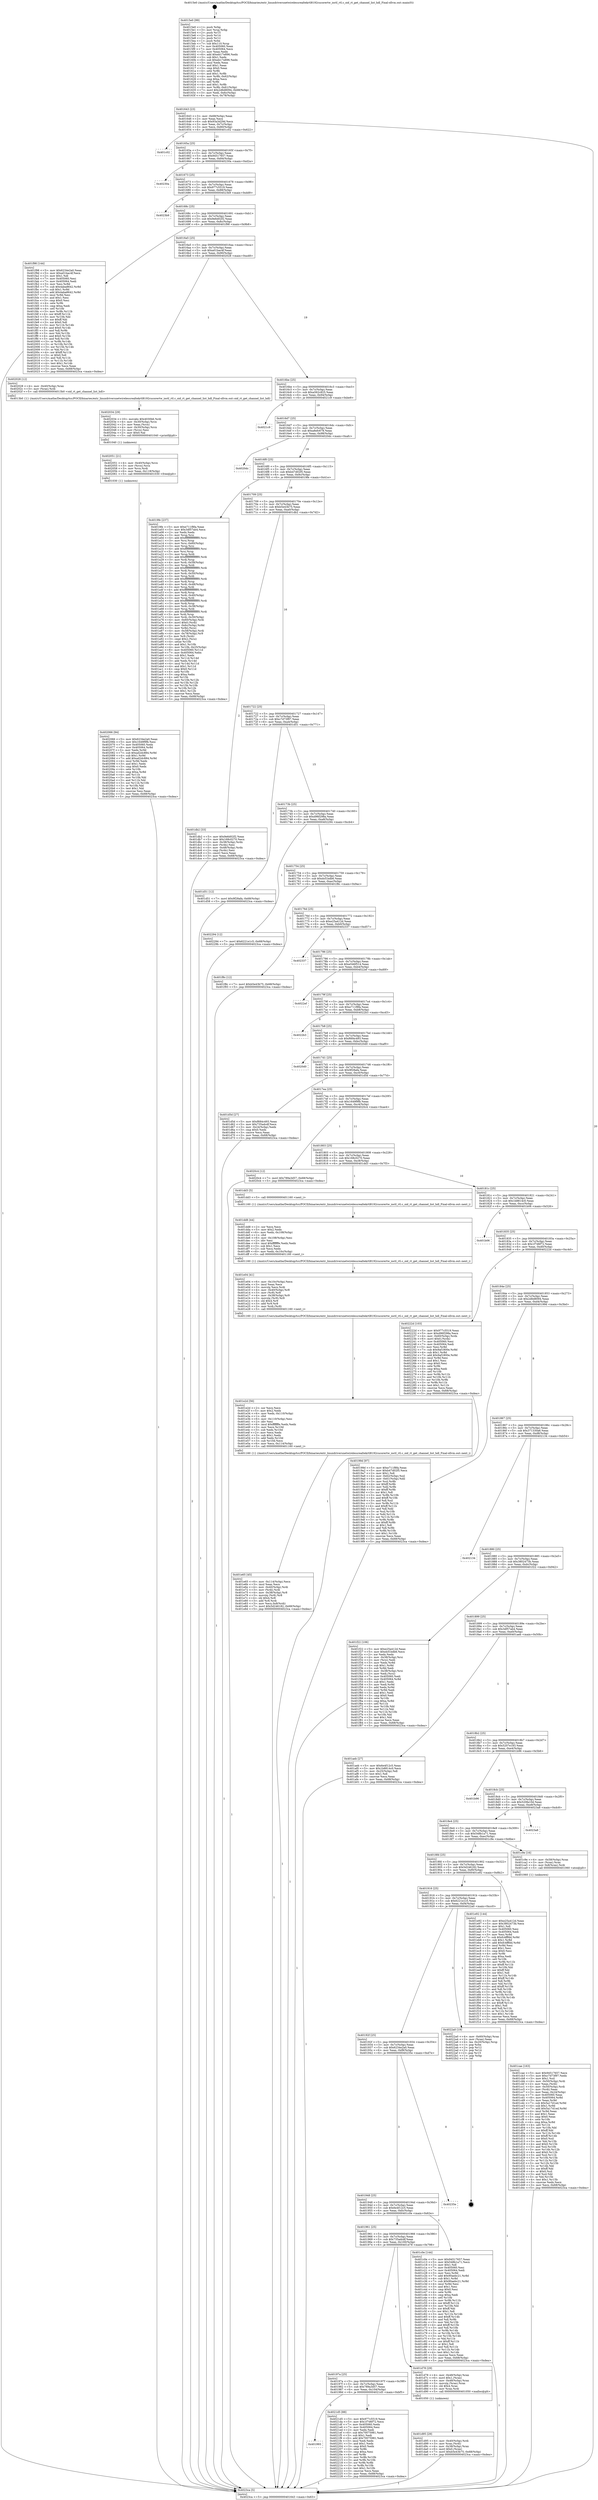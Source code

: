 digraph "0x4015e0" {
  label = "0x4015e0 (/mnt/c/Users/mathe/Desktop/tcc/POCII/binaries/extr_linuxdriversnetwirelessrealtekrtl8192cucorertw_ioctl_rtl.c_oid_rt_get_channel_list_hdl_Final-ollvm.out::main(0))"
  labelloc = "t"
  node[shape=record]

  Entry [label="",width=0.3,height=0.3,shape=circle,fillcolor=black,style=filled]
  "0x401643" [label="{
     0x401643 [23]\l
     | [instrs]\l
     &nbsp;&nbsp;0x401643 \<+3\>: mov -0x68(%rbp),%eax\l
     &nbsp;&nbsp;0x401646 \<+2\>: mov %eax,%ecx\l
     &nbsp;&nbsp;0x401648 \<+6\>: sub $0x93a3d29d,%ecx\l
     &nbsp;&nbsp;0x40164e \<+3\>: mov %eax,-0x7c(%rbp)\l
     &nbsp;&nbsp;0x401651 \<+3\>: mov %ecx,-0x80(%rbp)\l
     &nbsp;&nbsp;0x401654 \<+6\>: je 0000000000401c02 \<main+0x622\>\l
  }"]
  "0x401c02" [label="{
     0x401c02\l
  }", style=dashed]
  "0x40165a" [label="{
     0x40165a [25]\l
     | [instrs]\l
     &nbsp;&nbsp;0x40165a \<+5\>: jmp 000000000040165f \<main+0x7f\>\l
     &nbsp;&nbsp;0x40165f \<+3\>: mov -0x7c(%rbp),%eax\l
     &nbsp;&nbsp;0x401662 \<+5\>: sub $0x94517657,%eax\l
     &nbsp;&nbsp;0x401667 \<+6\>: mov %eax,-0x84(%rbp)\l
     &nbsp;&nbsp;0x40166d \<+6\>: je 000000000040230a \<main+0xd2a\>\l
  }"]
  Exit [label="",width=0.3,height=0.3,shape=circle,fillcolor=black,style=filled,peripheries=2]
  "0x40230a" [label="{
     0x40230a\l
  }", style=dashed]
  "0x401673" [label="{
     0x401673 [25]\l
     | [instrs]\l
     &nbsp;&nbsp;0x401673 \<+5\>: jmp 0000000000401678 \<main+0x98\>\l
     &nbsp;&nbsp;0x401678 \<+3\>: mov -0x7c(%rbp),%eax\l
     &nbsp;&nbsp;0x40167b \<+5\>: sub $0x977c5519,%eax\l
     &nbsp;&nbsp;0x401680 \<+6\>: mov %eax,-0x88(%rbp)\l
     &nbsp;&nbsp;0x401686 \<+6\>: je 00000000004023b9 \<main+0xdd9\>\l
  }"]
  "0x401993" [label="{
     0x401993\l
  }", style=dashed]
  "0x4023b9" [label="{
     0x4023b9\l
  }", style=dashed]
  "0x40168c" [label="{
     0x40168c [25]\l
     | [instrs]\l
     &nbsp;&nbsp;0x40168c \<+5\>: jmp 0000000000401691 \<main+0xb1\>\l
     &nbsp;&nbsp;0x401691 \<+3\>: mov -0x7c(%rbp),%eax\l
     &nbsp;&nbsp;0x401694 \<+5\>: sub $0x9e6d02f2,%eax\l
     &nbsp;&nbsp;0x401699 \<+6\>: mov %eax,-0x8c(%rbp)\l
     &nbsp;&nbsp;0x40169f \<+6\>: je 0000000000401f98 \<main+0x9b8\>\l
  }"]
  "0x4021d5" [label="{
     0x4021d5 [88]\l
     | [instrs]\l
     &nbsp;&nbsp;0x4021d5 \<+5\>: mov $0x977c5519,%eax\l
     &nbsp;&nbsp;0x4021da \<+5\>: mov $0x1f7d6f72,%ecx\l
     &nbsp;&nbsp;0x4021df \<+7\>: mov 0x405060,%edx\l
     &nbsp;&nbsp;0x4021e6 \<+7\>: mov 0x405064,%esi\l
     &nbsp;&nbsp;0x4021ed \<+2\>: mov %edx,%edi\l
     &nbsp;&nbsp;0x4021ef \<+6\>: sub $0x70075981,%edi\l
     &nbsp;&nbsp;0x4021f5 \<+3\>: sub $0x1,%edi\l
     &nbsp;&nbsp;0x4021f8 \<+6\>: add $0x70075981,%edi\l
     &nbsp;&nbsp;0x4021fe \<+3\>: imul %edi,%edx\l
     &nbsp;&nbsp;0x402201 \<+3\>: and $0x1,%edx\l
     &nbsp;&nbsp;0x402204 \<+3\>: cmp $0x0,%edx\l
     &nbsp;&nbsp;0x402207 \<+4\>: sete %r8b\l
     &nbsp;&nbsp;0x40220b \<+3\>: cmp $0xa,%esi\l
     &nbsp;&nbsp;0x40220e \<+4\>: setl %r9b\l
     &nbsp;&nbsp;0x402212 \<+3\>: mov %r8b,%r10b\l
     &nbsp;&nbsp;0x402215 \<+3\>: and %r9b,%r10b\l
     &nbsp;&nbsp;0x402218 \<+3\>: xor %r9b,%r8b\l
     &nbsp;&nbsp;0x40221b \<+3\>: or %r8b,%r10b\l
     &nbsp;&nbsp;0x40221e \<+4\>: test $0x1,%r10b\l
     &nbsp;&nbsp;0x402222 \<+3\>: cmovne %ecx,%eax\l
     &nbsp;&nbsp;0x402225 \<+3\>: mov %eax,-0x68(%rbp)\l
     &nbsp;&nbsp;0x402228 \<+5\>: jmp 00000000004023ca \<main+0xdea\>\l
  }"]
  "0x401f98" [label="{
     0x401f98 [144]\l
     | [instrs]\l
     &nbsp;&nbsp;0x401f98 \<+5\>: mov $0x6234e2a0,%eax\l
     &nbsp;&nbsp;0x401f9d \<+5\>: mov $0xa01bac4f,%ecx\l
     &nbsp;&nbsp;0x401fa2 \<+2\>: mov $0x1,%dl\l
     &nbsp;&nbsp;0x401fa4 \<+7\>: mov 0x405060,%esi\l
     &nbsp;&nbsp;0x401fab \<+7\>: mov 0x405064,%edi\l
     &nbsp;&nbsp;0x401fb2 \<+3\>: mov %esi,%r8d\l
     &nbsp;&nbsp;0x401fb5 \<+7\>: sub $0x4aba8642,%r8d\l
     &nbsp;&nbsp;0x401fbc \<+4\>: sub $0x1,%r8d\l
     &nbsp;&nbsp;0x401fc0 \<+7\>: add $0x4aba8642,%r8d\l
     &nbsp;&nbsp;0x401fc7 \<+4\>: imul %r8d,%esi\l
     &nbsp;&nbsp;0x401fcb \<+3\>: and $0x1,%esi\l
     &nbsp;&nbsp;0x401fce \<+3\>: cmp $0x0,%esi\l
     &nbsp;&nbsp;0x401fd1 \<+4\>: sete %r9b\l
     &nbsp;&nbsp;0x401fd5 \<+3\>: cmp $0xa,%edi\l
     &nbsp;&nbsp;0x401fd8 \<+4\>: setl %r10b\l
     &nbsp;&nbsp;0x401fdc \<+3\>: mov %r9b,%r11b\l
     &nbsp;&nbsp;0x401fdf \<+4\>: xor $0xff,%r11b\l
     &nbsp;&nbsp;0x401fe3 \<+3\>: mov %r10b,%bl\l
     &nbsp;&nbsp;0x401fe6 \<+3\>: xor $0xff,%bl\l
     &nbsp;&nbsp;0x401fe9 \<+3\>: xor $0x0,%dl\l
     &nbsp;&nbsp;0x401fec \<+3\>: mov %r11b,%r14b\l
     &nbsp;&nbsp;0x401fef \<+4\>: and $0x0,%r14b\l
     &nbsp;&nbsp;0x401ff3 \<+3\>: and %dl,%r9b\l
     &nbsp;&nbsp;0x401ff6 \<+3\>: mov %bl,%r15b\l
     &nbsp;&nbsp;0x401ff9 \<+4\>: and $0x0,%r15b\l
     &nbsp;&nbsp;0x401ffd \<+3\>: and %dl,%r10b\l
     &nbsp;&nbsp;0x402000 \<+3\>: or %r9b,%r14b\l
     &nbsp;&nbsp;0x402003 \<+3\>: or %r10b,%r15b\l
     &nbsp;&nbsp;0x402006 \<+3\>: xor %r15b,%r14b\l
     &nbsp;&nbsp;0x402009 \<+3\>: or %bl,%r11b\l
     &nbsp;&nbsp;0x40200c \<+4\>: xor $0xff,%r11b\l
     &nbsp;&nbsp;0x402010 \<+3\>: or $0x0,%dl\l
     &nbsp;&nbsp;0x402013 \<+3\>: and %dl,%r11b\l
     &nbsp;&nbsp;0x402016 \<+3\>: or %r11b,%r14b\l
     &nbsp;&nbsp;0x402019 \<+4\>: test $0x1,%r14b\l
     &nbsp;&nbsp;0x40201d \<+3\>: cmovne %ecx,%eax\l
     &nbsp;&nbsp;0x402020 \<+3\>: mov %eax,-0x68(%rbp)\l
     &nbsp;&nbsp;0x402023 \<+5\>: jmp 00000000004023ca \<main+0xdea\>\l
  }"]
  "0x4016a5" [label="{
     0x4016a5 [25]\l
     | [instrs]\l
     &nbsp;&nbsp;0x4016a5 \<+5\>: jmp 00000000004016aa \<main+0xca\>\l
     &nbsp;&nbsp;0x4016aa \<+3\>: mov -0x7c(%rbp),%eax\l
     &nbsp;&nbsp;0x4016ad \<+5\>: sub $0xa01bac4f,%eax\l
     &nbsp;&nbsp;0x4016b2 \<+6\>: mov %eax,-0x90(%rbp)\l
     &nbsp;&nbsp;0x4016b8 \<+6\>: je 0000000000402028 \<main+0xa48\>\l
  }"]
  "0x402066" [label="{
     0x402066 [94]\l
     | [instrs]\l
     &nbsp;&nbsp;0x402066 \<+5\>: mov $0x6234e2a0,%eax\l
     &nbsp;&nbsp;0x40206b \<+5\>: mov $0x1649f9fb,%esi\l
     &nbsp;&nbsp;0x402070 \<+7\>: mov 0x405060,%edx\l
     &nbsp;&nbsp;0x402077 \<+8\>: mov 0x405064,%r8d\l
     &nbsp;&nbsp;0x40207f \<+3\>: mov %edx,%r9d\l
     &nbsp;&nbsp;0x402082 \<+7\>: sub $0xad2dc884,%r9d\l
     &nbsp;&nbsp;0x402089 \<+4\>: sub $0x1,%r9d\l
     &nbsp;&nbsp;0x40208d \<+7\>: add $0xad2dc884,%r9d\l
     &nbsp;&nbsp;0x402094 \<+4\>: imul %r9d,%edx\l
     &nbsp;&nbsp;0x402098 \<+3\>: and $0x1,%edx\l
     &nbsp;&nbsp;0x40209b \<+3\>: cmp $0x0,%edx\l
     &nbsp;&nbsp;0x40209e \<+4\>: sete %r10b\l
     &nbsp;&nbsp;0x4020a2 \<+4\>: cmp $0xa,%r8d\l
     &nbsp;&nbsp;0x4020a6 \<+4\>: setl %r11b\l
     &nbsp;&nbsp;0x4020aa \<+3\>: mov %r10b,%bl\l
     &nbsp;&nbsp;0x4020ad \<+3\>: and %r11b,%bl\l
     &nbsp;&nbsp;0x4020b0 \<+3\>: xor %r11b,%r10b\l
     &nbsp;&nbsp;0x4020b3 \<+3\>: or %r10b,%bl\l
     &nbsp;&nbsp;0x4020b6 \<+3\>: test $0x1,%bl\l
     &nbsp;&nbsp;0x4020b9 \<+3\>: cmovne %esi,%eax\l
     &nbsp;&nbsp;0x4020bc \<+3\>: mov %eax,-0x68(%rbp)\l
     &nbsp;&nbsp;0x4020bf \<+5\>: jmp 00000000004023ca \<main+0xdea\>\l
  }"]
  "0x402028" [label="{
     0x402028 [12]\l
     | [instrs]\l
     &nbsp;&nbsp;0x402028 \<+4\>: mov -0x40(%rbp),%rax\l
     &nbsp;&nbsp;0x40202c \<+3\>: mov (%rax),%rdi\l
     &nbsp;&nbsp;0x40202f \<+5\>: call 00000000004013b0 \<oid_rt_get_channel_list_hdl\>\l
     | [calls]\l
     &nbsp;&nbsp;0x4013b0 \{1\} (/mnt/c/Users/mathe/Desktop/tcc/POCII/binaries/extr_linuxdriversnetwirelessrealtekrtl8192cucorertw_ioctl_rtl.c_oid_rt_get_channel_list_hdl_Final-ollvm.out::oid_rt_get_channel_list_hdl)\l
  }"]
  "0x4016be" [label="{
     0x4016be [25]\l
     | [instrs]\l
     &nbsp;&nbsp;0x4016be \<+5\>: jmp 00000000004016c3 \<main+0xe3\>\l
     &nbsp;&nbsp;0x4016c3 \<+3\>: mov -0x7c(%rbp),%eax\l
     &nbsp;&nbsp;0x4016c6 \<+5\>: sub $0xa562c825,%eax\l
     &nbsp;&nbsp;0x4016cb \<+6\>: mov %eax,-0x94(%rbp)\l
     &nbsp;&nbsp;0x4016d1 \<+6\>: je 00000000004021c9 \<main+0xbe9\>\l
  }"]
  "0x402051" [label="{
     0x402051 [21]\l
     | [instrs]\l
     &nbsp;&nbsp;0x402051 \<+4\>: mov -0x40(%rbp),%rcx\l
     &nbsp;&nbsp;0x402055 \<+3\>: mov (%rcx),%rcx\l
     &nbsp;&nbsp;0x402058 \<+3\>: mov %rcx,%rdi\l
     &nbsp;&nbsp;0x40205b \<+6\>: mov %eax,-0x118(%rbp)\l
     &nbsp;&nbsp;0x402061 \<+5\>: call 0000000000401030 \<free@plt\>\l
     | [calls]\l
     &nbsp;&nbsp;0x401030 \{1\} (unknown)\l
  }"]
  "0x4021c9" [label="{
     0x4021c9\l
  }", style=dashed]
  "0x4016d7" [label="{
     0x4016d7 [25]\l
     | [instrs]\l
     &nbsp;&nbsp;0x4016d7 \<+5\>: jmp 00000000004016dc \<main+0xfc\>\l
     &nbsp;&nbsp;0x4016dc \<+3\>: mov -0x7c(%rbp),%eax\l
     &nbsp;&nbsp;0x4016df \<+5\>: sub $0xa8efc678,%eax\l
     &nbsp;&nbsp;0x4016e4 \<+6\>: mov %eax,-0x98(%rbp)\l
     &nbsp;&nbsp;0x4016ea \<+6\>: je 00000000004020dc \<main+0xafc\>\l
  }"]
  "0x402034" [label="{
     0x402034 [29]\l
     | [instrs]\l
     &nbsp;&nbsp;0x402034 \<+10\>: movabs $0x4030b6,%rdi\l
     &nbsp;&nbsp;0x40203e \<+4\>: mov -0x30(%rbp),%rcx\l
     &nbsp;&nbsp;0x402042 \<+2\>: mov %eax,(%rcx)\l
     &nbsp;&nbsp;0x402044 \<+4\>: mov -0x30(%rbp),%rcx\l
     &nbsp;&nbsp;0x402048 \<+2\>: mov (%rcx),%esi\l
     &nbsp;&nbsp;0x40204a \<+2\>: mov $0x0,%al\l
     &nbsp;&nbsp;0x40204c \<+5\>: call 0000000000401040 \<printf@plt\>\l
     | [calls]\l
     &nbsp;&nbsp;0x401040 \{1\} (unknown)\l
  }"]
  "0x4020dc" [label="{
     0x4020dc\l
  }", style=dashed]
  "0x4016f0" [label="{
     0x4016f0 [25]\l
     | [instrs]\l
     &nbsp;&nbsp;0x4016f0 \<+5\>: jmp 00000000004016f5 \<main+0x115\>\l
     &nbsp;&nbsp;0x4016f5 \<+3\>: mov -0x7c(%rbp),%eax\l
     &nbsp;&nbsp;0x4016f8 \<+5\>: sub $0xb47d02f5,%eax\l
     &nbsp;&nbsp;0x4016fd \<+6\>: mov %eax,-0x9c(%rbp)\l
     &nbsp;&nbsp;0x401703 \<+6\>: je 00000000004019fe \<main+0x41e\>\l
  }"]
  "0x401e65" [label="{
     0x401e65 [45]\l
     | [instrs]\l
     &nbsp;&nbsp;0x401e65 \<+6\>: mov -0x114(%rbp),%ecx\l
     &nbsp;&nbsp;0x401e6b \<+3\>: imul %eax,%ecx\l
     &nbsp;&nbsp;0x401e6e \<+4\>: mov -0x40(%rbp),%rdi\l
     &nbsp;&nbsp;0x401e72 \<+3\>: mov (%rdi),%rdi\l
     &nbsp;&nbsp;0x401e75 \<+4\>: mov -0x38(%rbp),%r8\l
     &nbsp;&nbsp;0x401e79 \<+3\>: movslq (%r8),%r8\l
     &nbsp;&nbsp;0x401e7c \<+4\>: shl $0x4,%r8\l
     &nbsp;&nbsp;0x401e80 \<+3\>: add %r8,%rdi\l
     &nbsp;&nbsp;0x401e83 \<+3\>: mov %ecx,0x8(%rdi)\l
     &nbsp;&nbsp;0x401e86 \<+7\>: movl $0x5d246182,-0x68(%rbp)\l
     &nbsp;&nbsp;0x401e8d \<+5\>: jmp 00000000004023ca \<main+0xdea\>\l
  }"]
  "0x4019fe" [label="{
     0x4019fe [237]\l
     | [instrs]\l
     &nbsp;&nbsp;0x4019fe \<+5\>: mov $0xe711f8fa,%eax\l
     &nbsp;&nbsp;0x401a03 \<+5\>: mov $0x3df57ab4,%ecx\l
     &nbsp;&nbsp;0x401a08 \<+2\>: xor %edx,%edx\l
     &nbsp;&nbsp;0x401a0a \<+3\>: mov %rsp,%rsi\l
     &nbsp;&nbsp;0x401a0d \<+4\>: add $0xfffffffffffffff0,%rsi\l
     &nbsp;&nbsp;0x401a11 \<+3\>: mov %rsi,%rsp\l
     &nbsp;&nbsp;0x401a14 \<+4\>: mov %rsi,-0x60(%rbp)\l
     &nbsp;&nbsp;0x401a18 \<+3\>: mov %rsp,%rsi\l
     &nbsp;&nbsp;0x401a1b \<+4\>: add $0xfffffffffffffff0,%rsi\l
     &nbsp;&nbsp;0x401a1f \<+3\>: mov %rsi,%rsp\l
     &nbsp;&nbsp;0x401a22 \<+3\>: mov %rsp,%rdi\l
     &nbsp;&nbsp;0x401a25 \<+4\>: add $0xfffffffffffffff0,%rdi\l
     &nbsp;&nbsp;0x401a29 \<+3\>: mov %rdi,%rsp\l
     &nbsp;&nbsp;0x401a2c \<+4\>: mov %rdi,-0x58(%rbp)\l
     &nbsp;&nbsp;0x401a30 \<+3\>: mov %rsp,%rdi\l
     &nbsp;&nbsp;0x401a33 \<+4\>: add $0xfffffffffffffff0,%rdi\l
     &nbsp;&nbsp;0x401a37 \<+3\>: mov %rdi,%rsp\l
     &nbsp;&nbsp;0x401a3a \<+4\>: mov %rdi,-0x50(%rbp)\l
     &nbsp;&nbsp;0x401a3e \<+3\>: mov %rsp,%rdi\l
     &nbsp;&nbsp;0x401a41 \<+4\>: add $0xfffffffffffffff0,%rdi\l
     &nbsp;&nbsp;0x401a45 \<+3\>: mov %rdi,%rsp\l
     &nbsp;&nbsp;0x401a48 \<+4\>: mov %rdi,-0x48(%rbp)\l
     &nbsp;&nbsp;0x401a4c \<+3\>: mov %rsp,%rdi\l
     &nbsp;&nbsp;0x401a4f \<+4\>: add $0xfffffffffffffff0,%rdi\l
     &nbsp;&nbsp;0x401a53 \<+3\>: mov %rdi,%rsp\l
     &nbsp;&nbsp;0x401a56 \<+4\>: mov %rdi,-0x40(%rbp)\l
     &nbsp;&nbsp;0x401a5a \<+3\>: mov %rsp,%rdi\l
     &nbsp;&nbsp;0x401a5d \<+4\>: add $0xfffffffffffffff0,%rdi\l
     &nbsp;&nbsp;0x401a61 \<+3\>: mov %rdi,%rsp\l
     &nbsp;&nbsp;0x401a64 \<+4\>: mov %rdi,-0x38(%rbp)\l
     &nbsp;&nbsp;0x401a68 \<+3\>: mov %rsp,%rdi\l
     &nbsp;&nbsp;0x401a6b \<+4\>: add $0xfffffffffffffff0,%rdi\l
     &nbsp;&nbsp;0x401a6f \<+3\>: mov %rdi,%rsp\l
     &nbsp;&nbsp;0x401a72 \<+4\>: mov %rdi,-0x30(%rbp)\l
     &nbsp;&nbsp;0x401a76 \<+4\>: mov -0x60(%rbp),%rdi\l
     &nbsp;&nbsp;0x401a7a \<+6\>: movl $0x0,(%rdi)\l
     &nbsp;&nbsp;0x401a80 \<+4\>: mov -0x6c(%rbp),%r8d\l
     &nbsp;&nbsp;0x401a84 \<+3\>: mov %r8d,(%rsi)\l
     &nbsp;&nbsp;0x401a87 \<+4\>: mov -0x58(%rbp),%rdi\l
     &nbsp;&nbsp;0x401a8b \<+4\>: mov -0x78(%rbp),%r9\l
     &nbsp;&nbsp;0x401a8f \<+3\>: mov %r9,(%rdi)\l
     &nbsp;&nbsp;0x401a92 \<+3\>: cmpl $0x2,(%rsi)\l
     &nbsp;&nbsp;0x401a95 \<+4\>: setne %r10b\l
     &nbsp;&nbsp;0x401a99 \<+4\>: and $0x1,%r10b\l
     &nbsp;&nbsp;0x401a9d \<+4\>: mov %r10b,-0x25(%rbp)\l
     &nbsp;&nbsp;0x401aa1 \<+8\>: mov 0x405060,%r11d\l
     &nbsp;&nbsp;0x401aa9 \<+7\>: mov 0x405064,%ebx\l
     &nbsp;&nbsp;0x401ab0 \<+3\>: sub $0x1,%edx\l
     &nbsp;&nbsp;0x401ab3 \<+3\>: mov %r11d,%r14d\l
     &nbsp;&nbsp;0x401ab6 \<+3\>: add %edx,%r14d\l
     &nbsp;&nbsp;0x401ab9 \<+4\>: imul %r14d,%r11d\l
     &nbsp;&nbsp;0x401abd \<+4\>: and $0x1,%r11d\l
     &nbsp;&nbsp;0x401ac1 \<+4\>: cmp $0x0,%r11d\l
     &nbsp;&nbsp;0x401ac5 \<+4\>: sete %r10b\l
     &nbsp;&nbsp;0x401ac9 \<+3\>: cmp $0xa,%ebx\l
     &nbsp;&nbsp;0x401acc \<+4\>: setl %r15b\l
     &nbsp;&nbsp;0x401ad0 \<+3\>: mov %r10b,%r12b\l
     &nbsp;&nbsp;0x401ad3 \<+3\>: and %r15b,%r12b\l
     &nbsp;&nbsp;0x401ad6 \<+3\>: xor %r15b,%r10b\l
     &nbsp;&nbsp;0x401ad9 \<+3\>: or %r10b,%r12b\l
     &nbsp;&nbsp;0x401adc \<+4\>: test $0x1,%r12b\l
     &nbsp;&nbsp;0x401ae0 \<+3\>: cmovne %ecx,%eax\l
     &nbsp;&nbsp;0x401ae3 \<+3\>: mov %eax,-0x68(%rbp)\l
     &nbsp;&nbsp;0x401ae6 \<+5\>: jmp 00000000004023ca \<main+0xdea\>\l
  }"]
  "0x401709" [label="{
     0x401709 [25]\l
     | [instrs]\l
     &nbsp;&nbsp;0x401709 \<+5\>: jmp 000000000040170e \<main+0x12e\>\l
     &nbsp;&nbsp;0x40170e \<+3\>: mov -0x7c(%rbp),%eax\l
     &nbsp;&nbsp;0x401711 \<+5\>: sub $0xb5e43b75,%eax\l
     &nbsp;&nbsp;0x401716 \<+6\>: mov %eax,-0xa0(%rbp)\l
     &nbsp;&nbsp;0x40171c \<+6\>: je 0000000000401db2 \<main+0x7d2\>\l
  }"]
  "0x401e2d" [label="{
     0x401e2d [56]\l
     | [instrs]\l
     &nbsp;&nbsp;0x401e2d \<+2\>: xor %ecx,%ecx\l
     &nbsp;&nbsp;0x401e2f \<+5\>: mov $0x2,%edx\l
     &nbsp;&nbsp;0x401e34 \<+6\>: mov %edx,-0x110(%rbp)\l
     &nbsp;&nbsp;0x401e3a \<+1\>: cltd\l
     &nbsp;&nbsp;0x401e3b \<+6\>: mov -0x110(%rbp),%esi\l
     &nbsp;&nbsp;0x401e41 \<+2\>: idiv %esi\l
     &nbsp;&nbsp;0x401e43 \<+6\>: imul $0xfffffffe,%edx,%edx\l
     &nbsp;&nbsp;0x401e49 \<+3\>: mov %ecx,%r10d\l
     &nbsp;&nbsp;0x401e4c \<+3\>: sub %edx,%r10d\l
     &nbsp;&nbsp;0x401e4f \<+2\>: mov %ecx,%edx\l
     &nbsp;&nbsp;0x401e51 \<+3\>: sub $0x1,%edx\l
     &nbsp;&nbsp;0x401e54 \<+3\>: add %edx,%r10d\l
     &nbsp;&nbsp;0x401e57 \<+3\>: sub %r10d,%ecx\l
     &nbsp;&nbsp;0x401e5a \<+6\>: mov %ecx,-0x114(%rbp)\l
     &nbsp;&nbsp;0x401e60 \<+5\>: call 0000000000401160 \<next_i\>\l
     | [calls]\l
     &nbsp;&nbsp;0x401160 \{1\} (/mnt/c/Users/mathe/Desktop/tcc/POCII/binaries/extr_linuxdriversnetwirelessrealtekrtl8192cucorertw_ioctl_rtl.c_oid_rt_get_channel_list_hdl_Final-ollvm.out::next_i)\l
  }"]
  "0x401db2" [label="{
     0x401db2 [33]\l
     | [instrs]\l
     &nbsp;&nbsp;0x401db2 \<+5\>: mov $0x9e6d02f2,%eax\l
     &nbsp;&nbsp;0x401db7 \<+5\>: mov $0x168c0270,%ecx\l
     &nbsp;&nbsp;0x401dbc \<+4\>: mov -0x38(%rbp),%rdx\l
     &nbsp;&nbsp;0x401dc0 \<+2\>: mov (%rdx),%esi\l
     &nbsp;&nbsp;0x401dc2 \<+4\>: mov -0x48(%rbp),%rdx\l
     &nbsp;&nbsp;0x401dc6 \<+2\>: cmp (%rdx),%esi\l
     &nbsp;&nbsp;0x401dc8 \<+3\>: cmovl %ecx,%eax\l
     &nbsp;&nbsp;0x401dcb \<+3\>: mov %eax,-0x68(%rbp)\l
     &nbsp;&nbsp;0x401dce \<+5\>: jmp 00000000004023ca \<main+0xdea\>\l
  }"]
  "0x401722" [label="{
     0x401722 [25]\l
     | [instrs]\l
     &nbsp;&nbsp;0x401722 \<+5\>: jmp 0000000000401727 \<main+0x147\>\l
     &nbsp;&nbsp;0x401727 \<+3\>: mov -0x7c(%rbp),%eax\l
     &nbsp;&nbsp;0x40172a \<+5\>: sub $0xc7d73f97,%eax\l
     &nbsp;&nbsp;0x40172f \<+6\>: mov %eax,-0xa4(%rbp)\l
     &nbsp;&nbsp;0x401735 \<+6\>: je 0000000000401d51 \<main+0x771\>\l
  }"]
  "0x401e04" [label="{
     0x401e04 [41]\l
     | [instrs]\l
     &nbsp;&nbsp;0x401e04 \<+6\>: mov -0x10c(%rbp),%ecx\l
     &nbsp;&nbsp;0x401e0a \<+3\>: imul %eax,%ecx\l
     &nbsp;&nbsp;0x401e0d \<+3\>: movslq %ecx,%rdi\l
     &nbsp;&nbsp;0x401e10 \<+4\>: mov -0x40(%rbp),%r8\l
     &nbsp;&nbsp;0x401e14 \<+3\>: mov (%r8),%r8\l
     &nbsp;&nbsp;0x401e17 \<+4\>: mov -0x38(%rbp),%r9\l
     &nbsp;&nbsp;0x401e1b \<+3\>: movslq (%r9),%r9\l
     &nbsp;&nbsp;0x401e1e \<+4\>: shl $0x4,%r9\l
     &nbsp;&nbsp;0x401e22 \<+3\>: add %r9,%r8\l
     &nbsp;&nbsp;0x401e25 \<+3\>: mov %rdi,(%r8)\l
     &nbsp;&nbsp;0x401e28 \<+5\>: call 0000000000401160 \<next_i\>\l
     | [calls]\l
     &nbsp;&nbsp;0x401160 \{1\} (/mnt/c/Users/mathe/Desktop/tcc/POCII/binaries/extr_linuxdriversnetwirelessrealtekrtl8192cucorertw_ioctl_rtl.c_oid_rt_get_channel_list_hdl_Final-ollvm.out::next_i)\l
  }"]
  "0x401d51" [label="{
     0x401d51 [12]\l
     | [instrs]\l
     &nbsp;&nbsp;0x401d51 \<+7\>: movl $0x9f28afa,-0x68(%rbp)\l
     &nbsp;&nbsp;0x401d58 \<+5\>: jmp 00000000004023ca \<main+0xdea\>\l
  }"]
  "0x40173b" [label="{
     0x40173b [25]\l
     | [instrs]\l
     &nbsp;&nbsp;0x40173b \<+5\>: jmp 0000000000401740 \<main+0x160\>\l
     &nbsp;&nbsp;0x401740 \<+3\>: mov -0x7c(%rbp),%eax\l
     &nbsp;&nbsp;0x401743 \<+5\>: sub $0xd96f298a,%eax\l
     &nbsp;&nbsp;0x401748 \<+6\>: mov %eax,-0xa8(%rbp)\l
     &nbsp;&nbsp;0x40174e \<+6\>: je 0000000000402294 \<main+0xcb4\>\l
  }"]
  "0x401dd8" [label="{
     0x401dd8 [44]\l
     | [instrs]\l
     &nbsp;&nbsp;0x401dd8 \<+2\>: xor %ecx,%ecx\l
     &nbsp;&nbsp;0x401dda \<+5\>: mov $0x2,%edx\l
     &nbsp;&nbsp;0x401ddf \<+6\>: mov %edx,-0x108(%rbp)\l
     &nbsp;&nbsp;0x401de5 \<+1\>: cltd\l
     &nbsp;&nbsp;0x401de6 \<+6\>: mov -0x108(%rbp),%esi\l
     &nbsp;&nbsp;0x401dec \<+2\>: idiv %esi\l
     &nbsp;&nbsp;0x401dee \<+6\>: imul $0xfffffffe,%edx,%edx\l
     &nbsp;&nbsp;0x401df4 \<+3\>: sub $0x1,%ecx\l
     &nbsp;&nbsp;0x401df7 \<+2\>: sub %ecx,%edx\l
     &nbsp;&nbsp;0x401df9 \<+6\>: mov %edx,-0x10c(%rbp)\l
     &nbsp;&nbsp;0x401dff \<+5\>: call 0000000000401160 \<next_i\>\l
     | [calls]\l
     &nbsp;&nbsp;0x401160 \{1\} (/mnt/c/Users/mathe/Desktop/tcc/POCII/binaries/extr_linuxdriversnetwirelessrealtekrtl8192cucorertw_ioctl_rtl.c_oid_rt_get_channel_list_hdl_Final-ollvm.out::next_i)\l
  }"]
  "0x402294" [label="{
     0x402294 [12]\l
     | [instrs]\l
     &nbsp;&nbsp;0x402294 \<+7\>: movl $0x6221e1c5,-0x68(%rbp)\l
     &nbsp;&nbsp;0x40229b \<+5\>: jmp 00000000004023ca \<main+0xdea\>\l
  }"]
  "0x401754" [label="{
     0x401754 [25]\l
     | [instrs]\l
     &nbsp;&nbsp;0x401754 \<+5\>: jmp 0000000000401759 \<main+0x179\>\l
     &nbsp;&nbsp;0x401759 \<+3\>: mov -0x7c(%rbp),%eax\l
     &nbsp;&nbsp;0x40175c \<+5\>: sub $0xdcf1bdb6,%eax\l
     &nbsp;&nbsp;0x401761 \<+6\>: mov %eax,-0xac(%rbp)\l
     &nbsp;&nbsp;0x401767 \<+6\>: je 0000000000401f8c \<main+0x9ac\>\l
  }"]
  "0x401d95" [label="{
     0x401d95 [29]\l
     | [instrs]\l
     &nbsp;&nbsp;0x401d95 \<+4\>: mov -0x40(%rbp),%rdi\l
     &nbsp;&nbsp;0x401d99 \<+3\>: mov %rax,(%rdi)\l
     &nbsp;&nbsp;0x401d9c \<+4\>: mov -0x38(%rbp),%rax\l
     &nbsp;&nbsp;0x401da0 \<+6\>: movl $0x0,(%rax)\l
     &nbsp;&nbsp;0x401da6 \<+7\>: movl $0xb5e43b75,-0x68(%rbp)\l
     &nbsp;&nbsp;0x401dad \<+5\>: jmp 00000000004023ca \<main+0xdea\>\l
  }"]
  "0x401f8c" [label="{
     0x401f8c [12]\l
     | [instrs]\l
     &nbsp;&nbsp;0x401f8c \<+7\>: movl $0xb5e43b75,-0x68(%rbp)\l
     &nbsp;&nbsp;0x401f93 \<+5\>: jmp 00000000004023ca \<main+0xdea\>\l
  }"]
  "0x40176d" [label="{
     0x40176d [25]\l
     | [instrs]\l
     &nbsp;&nbsp;0x40176d \<+5\>: jmp 0000000000401772 \<main+0x192\>\l
     &nbsp;&nbsp;0x401772 \<+3\>: mov -0x7c(%rbp),%eax\l
     &nbsp;&nbsp;0x401775 \<+5\>: sub $0xe25a412d,%eax\l
     &nbsp;&nbsp;0x40177a \<+6\>: mov %eax,-0xb0(%rbp)\l
     &nbsp;&nbsp;0x401780 \<+6\>: je 0000000000402337 \<main+0xd57\>\l
  }"]
  "0x40197a" [label="{
     0x40197a [25]\l
     | [instrs]\l
     &nbsp;&nbsp;0x40197a \<+5\>: jmp 000000000040197f \<main+0x39f\>\l
     &nbsp;&nbsp;0x40197f \<+3\>: mov -0x7c(%rbp),%eax\l
     &nbsp;&nbsp;0x401982 \<+5\>: sub $0x789a3d57,%eax\l
     &nbsp;&nbsp;0x401987 \<+6\>: mov %eax,-0x104(%rbp)\l
     &nbsp;&nbsp;0x40198d \<+6\>: je 00000000004021d5 \<main+0xbf5\>\l
  }"]
  "0x402337" [label="{
     0x402337\l
  }", style=dashed]
  "0x401786" [label="{
     0x401786 [25]\l
     | [instrs]\l
     &nbsp;&nbsp;0x401786 \<+5\>: jmp 000000000040178b \<main+0x1ab\>\l
     &nbsp;&nbsp;0x40178b \<+3\>: mov -0x7c(%rbp),%eax\l
     &nbsp;&nbsp;0x40178e \<+5\>: sub $0xe546f514,%eax\l
     &nbsp;&nbsp;0x401793 \<+6\>: mov %eax,-0xb4(%rbp)\l
     &nbsp;&nbsp;0x401799 \<+6\>: je 00000000004022ef \<main+0xd0f\>\l
  }"]
  "0x401d78" [label="{
     0x401d78 [29]\l
     | [instrs]\l
     &nbsp;&nbsp;0x401d78 \<+4\>: mov -0x48(%rbp),%rax\l
     &nbsp;&nbsp;0x401d7c \<+6\>: movl $0x1,(%rax)\l
     &nbsp;&nbsp;0x401d82 \<+4\>: mov -0x48(%rbp),%rax\l
     &nbsp;&nbsp;0x401d86 \<+3\>: movslq (%rax),%rax\l
     &nbsp;&nbsp;0x401d89 \<+4\>: shl $0x4,%rax\l
     &nbsp;&nbsp;0x401d8d \<+3\>: mov %rax,%rdi\l
     &nbsp;&nbsp;0x401d90 \<+5\>: call 0000000000401050 \<malloc@plt\>\l
     | [calls]\l
     &nbsp;&nbsp;0x401050 \{1\} (unknown)\l
  }"]
  "0x4022ef" [label="{
     0x4022ef\l
  }", style=dashed]
  "0x40179f" [label="{
     0x40179f [25]\l
     | [instrs]\l
     &nbsp;&nbsp;0x40179f \<+5\>: jmp 00000000004017a4 \<main+0x1c4\>\l
     &nbsp;&nbsp;0x4017a4 \<+3\>: mov -0x7c(%rbp),%eax\l
     &nbsp;&nbsp;0x4017a7 \<+5\>: sub $0xe711f8fa,%eax\l
     &nbsp;&nbsp;0x4017ac \<+6\>: mov %eax,-0xb8(%rbp)\l
     &nbsp;&nbsp;0x4017b2 \<+6\>: je 00000000004022b3 \<main+0xcd3\>\l
  }"]
  "0x401cae" [label="{
     0x401cae [163]\l
     | [instrs]\l
     &nbsp;&nbsp;0x401cae \<+5\>: mov $0x94517657,%ecx\l
     &nbsp;&nbsp;0x401cb3 \<+5\>: mov $0xc7d73f97,%edx\l
     &nbsp;&nbsp;0x401cb8 \<+3\>: mov $0x1,%sil\l
     &nbsp;&nbsp;0x401cbb \<+4\>: mov -0x50(%rbp),%rdi\l
     &nbsp;&nbsp;0x401cbf \<+2\>: mov %eax,(%rdi)\l
     &nbsp;&nbsp;0x401cc1 \<+4\>: mov -0x50(%rbp),%rdi\l
     &nbsp;&nbsp;0x401cc5 \<+2\>: mov (%rdi),%eax\l
     &nbsp;&nbsp;0x401cc7 \<+3\>: mov %eax,-0x24(%rbp)\l
     &nbsp;&nbsp;0x401cca \<+7\>: mov 0x405060,%eax\l
     &nbsp;&nbsp;0x401cd1 \<+8\>: mov 0x405064,%r8d\l
     &nbsp;&nbsp;0x401cd9 \<+3\>: mov %eax,%r9d\l
     &nbsp;&nbsp;0x401cdc \<+7\>: sub $0x5a17d1ed,%r9d\l
     &nbsp;&nbsp;0x401ce3 \<+4\>: sub $0x1,%r9d\l
     &nbsp;&nbsp;0x401ce7 \<+7\>: add $0x5a17d1ed,%r9d\l
     &nbsp;&nbsp;0x401cee \<+4\>: imul %r9d,%eax\l
     &nbsp;&nbsp;0x401cf2 \<+3\>: and $0x1,%eax\l
     &nbsp;&nbsp;0x401cf5 \<+3\>: cmp $0x0,%eax\l
     &nbsp;&nbsp;0x401cf8 \<+4\>: sete %r10b\l
     &nbsp;&nbsp;0x401cfc \<+4\>: cmp $0xa,%r8d\l
     &nbsp;&nbsp;0x401d00 \<+4\>: setl %r11b\l
     &nbsp;&nbsp;0x401d04 \<+3\>: mov %r10b,%bl\l
     &nbsp;&nbsp;0x401d07 \<+3\>: xor $0xff,%bl\l
     &nbsp;&nbsp;0x401d0a \<+3\>: mov %r11b,%r14b\l
     &nbsp;&nbsp;0x401d0d \<+4\>: xor $0xff,%r14b\l
     &nbsp;&nbsp;0x401d11 \<+4\>: xor $0x0,%sil\l
     &nbsp;&nbsp;0x401d15 \<+3\>: mov %bl,%r15b\l
     &nbsp;&nbsp;0x401d18 \<+4\>: and $0x0,%r15b\l
     &nbsp;&nbsp;0x401d1c \<+3\>: and %sil,%r10b\l
     &nbsp;&nbsp;0x401d1f \<+3\>: mov %r14b,%r12b\l
     &nbsp;&nbsp;0x401d22 \<+4\>: and $0x0,%r12b\l
     &nbsp;&nbsp;0x401d26 \<+3\>: and %sil,%r11b\l
     &nbsp;&nbsp;0x401d29 \<+3\>: or %r10b,%r15b\l
     &nbsp;&nbsp;0x401d2c \<+3\>: or %r11b,%r12b\l
     &nbsp;&nbsp;0x401d2f \<+3\>: xor %r12b,%r15b\l
     &nbsp;&nbsp;0x401d32 \<+3\>: or %r14b,%bl\l
     &nbsp;&nbsp;0x401d35 \<+3\>: xor $0xff,%bl\l
     &nbsp;&nbsp;0x401d38 \<+4\>: or $0x0,%sil\l
     &nbsp;&nbsp;0x401d3c \<+3\>: and %sil,%bl\l
     &nbsp;&nbsp;0x401d3f \<+3\>: or %bl,%r15b\l
     &nbsp;&nbsp;0x401d42 \<+4\>: test $0x1,%r15b\l
     &nbsp;&nbsp;0x401d46 \<+3\>: cmovne %edx,%ecx\l
     &nbsp;&nbsp;0x401d49 \<+3\>: mov %ecx,-0x68(%rbp)\l
     &nbsp;&nbsp;0x401d4c \<+5\>: jmp 00000000004023ca \<main+0xdea\>\l
  }"]
  "0x4022b3" [label="{
     0x4022b3\l
  }", style=dashed]
  "0x4017b8" [label="{
     0x4017b8 [25]\l
     | [instrs]\l
     &nbsp;&nbsp;0x4017b8 \<+5\>: jmp 00000000004017bd \<main+0x1dd\>\l
     &nbsp;&nbsp;0x4017bd \<+3\>: mov -0x7c(%rbp),%eax\l
     &nbsp;&nbsp;0x4017c0 \<+5\>: sub $0xf684c493,%eax\l
     &nbsp;&nbsp;0x4017c5 \<+6\>: mov %eax,-0xbc(%rbp)\l
     &nbsp;&nbsp;0x4017cb \<+6\>: je 00000000004020d0 \<main+0xaf0\>\l
  }"]
  "0x401961" [label="{
     0x401961 [25]\l
     | [instrs]\l
     &nbsp;&nbsp;0x401961 \<+5\>: jmp 0000000000401966 \<main+0x386\>\l
     &nbsp;&nbsp;0x401966 \<+3\>: mov -0x7c(%rbp),%eax\l
     &nbsp;&nbsp;0x401969 \<+5\>: sub $0x735adcdf,%eax\l
     &nbsp;&nbsp;0x40196e \<+6\>: mov %eax,-0x100(%rbp)\l
     &nbsp;&nbsp;0x401974 \<+6\>: je 0000000000401d78 \<main+0x798\>\l
  }"]
  "0x4020d0" [label="{
     0x4020d0\l
  }", style=dashed]
  "0x4017d1" [label="{
     0x4017d1 [25]\l
     | [instrs]\l
     &nbsp;&nbsp;0x4017d1 \<+5\>: jmp 00000000004017d6 \<main+0x1f6\>\l
     &nbsp;&nbsp;0x4017d6 \<+3\>: mov -0x7c(%rbp),%eax\l
     &nbsp;&nbsp;0x4017d9 \<+5\>: sub $0x9f28afa,%eax\l
     &nbsp;&nbsp;0x4017de \<+6\>: mov %eax,-0xc0(%rbp)\l
     &nbsp;&nbsp;0x4017e4 \<+6\>: je 0000000000401d5d \<main+0x77d\>\l
  }"]
  "0x401c0e" [label="{
     0x401c0e [144]\l
     | [instrs]\l
     &nbsp;&nbsp;0x401c0e \<+5\>: mov $0x94517657,%eax\l
     &nbsp;&nbsp;0x401c13 \<+5\>: mov $0x548b1a71,%ecx\l
     &nbsp;&nbsp;0x401c18 \<+2\>: mov $0x1,%dl\l
     &nbsp;&nbsp;0x401c1a \<+7\>: mov 0x405060,%esi\l
     &nbsp;&nbsp;0x401c21 \<+7\>: mov 0x405064,%edi\l
     &nbsp;&nbsp;0x401c28 \<+3\>: mov %esi,%r8d\l
     &nbsp;&nbsp;0x401c2b \<+7\>: add $0x90aebc21,%r8d\l
     &nbsp;&nbsp;0x401c32 \<+4\>: sub $0x1,%r8d\l
     &nbsp;&nbsp;0x401c36 \<+7\>: sub $0x90aebc21,%r8d\l
     &nbsp;&nbsp;0x401c3d \<+4\>: imul %r8d,%esi\l
     &nbsp;&nbsp;0x401c41 \<+3\>: and $0x1,%esi\l
     &nbsp;&nbsp;0x401c44 \<+3\>: cmp $0x0,%esi\l
     &nbsp;&nbsp;0x401c47 \<+4\>: sete %r9b\l
     &nbsp;&nbsp;0x401c4b \<+3\>: cmp $0xa,%edi\l
     &nbsp;&nbsp;0x401c4e \<+4\>: setl %r10b\l
     &nbsp;&nbsp;0x401c52 \<+3\>: mov %r9b,%r11b\l
     &nbsp;&nbsp;0x401c55 \<+4\>: xor $0xff,%r11b\l
     &nbsp;&nbsp;0x401c59 \<+3\>: mov %r10b,%bl\l
     &nbsp;&nbsp;0x401c5c \<+3\>: xor $0xff,%bl\l
     &nbsp;&nbsp;0x401c5f \<+3\>: xor $0x1,%dl\l
     &nbsp;&nbsp;0x401c62 \<+3\>: mov %r11b,%r14b\l
     &nbsp;&nbsp;0x401c65 \<+4\>: and $0xff,%r14b\l
     &nbsp;&nbsp;0x401c69 \<+3\>: and %dl,%r9b\l
     &nbsp;&nbsp;0x401c6c \<+3\>: mov %bl,%r15b\l
     &nbsp;&nbsp;0x401c6f \<+4\>: and $0xff,%r15b\l
     &nbsp;&nbsp;0x401c73 \<+3\>: and %dl,%r10b\l
     &nbsp;&nbsp;0x401c76 \<+3\>: or %r9b,%r14b\l
     &nbsp;&nbsp;0x401c79 \<+3\>: or %r10b,%r15b\l
     &nbsp;&nbsp;0x401c7c \<+3\>: xor %r15b,%r14b\l
     &nbsp;&nbsp;0x401c7f \<+3\>: or %bl,%r11b\l
     &nbsp;&nbsp;0x401c82 \<+4\>: xor $0xff,%r11b\l
     &nbsp;&nbsp;0x401c86 \<+3\>: or $0x1,%dl\l
     &nbsp;&nbsp;0x401c89 \<+3\>: and %dl,%r11b\l
     &nbsp;&nbsp;0x401c8c \<+3\>: or %r11b,%r14b\l
     &nbsp;&nbsp;0x401c8f \<+4\>: test $0x1,%r14b\l
     &nbsp;&nbsp;0x401c93 \<+3\>: cmovne %ecx,%eax\l
     &nbsp;&nbsp;0x401c96 \<+3\>: mov %eax,-0x68(%rbp)\l
     &nbsp;&nbsp;0x401c99 \<+5\>: jmp 00000000004023ca \<main+0xdea\>\l
  }"]
  "0x401d5d" [label="{
     0x401d5d [27]\l
     | [instrs]\l
     &nbsp;&nbsp;0x401d5d \<+5\>: mov $0xf684c493,%eax\l
     &nbsp;&nbsp;0x401d62 \<+5\>: mov $0x735adcdf,%ecx\l
     &nbsp;&nbsp;0x401d67 \<+3\>: mov -0x24(%rbp),%edx\l
     &nbsp;&nbsp;0x401d6a \<+3\>: cmp $0x0,%edx\l
     &nbsp;&nbsp;0x401d6d \<+3\>: cmove %ecx,%eax\l
     &nbsp;&nbsp;0x401d70 \<+3\>: mov %eax,-0x68(%rbp)\l
     &nbsp;&nbsp;0x401d73 \<+5\>: jmp 00000000004023ca \<main+0xdea\>\l
  }"]
  "0x4017ea" [label="{
     0x4017ea [25]\l
     | [instrs]\l
     &nbsp;&nbsp;0x4017ea \<+5\>: jmp 00000000004017ef \<main+0x20f\>\l
     &nbsp;&nbsp;0x4017ef \<+3\>: mov -0x7c(%rbp),%eax\l
     &nbsp;&nbsp;0x4017f2 \<+5\>: sub $0x1649f9fb,%eax\l
     &nbsp;&nbsp;0x4017f7 \<+6\>: mov %eax,-0xc4(%rbp)\l
     &nbsp;&nbsp;0x4017fd \<+6\>: je 00000000004020c4 \<main+0xae4\>\l
  }"]
  "0x401948" [label="{
     0x401948 [25]\l
     | [instrs]\l
     &nbsp;&nbsp;0x401948 \<+5\>: jmp 000000000040194d \<main+0x36d\>\l
     &nbsp;&nbsp;0x40194d \<+3\>: mov -0x7c(%rbp),%eax\l
     &nbsp;&nbsp;0x401950 \<+5\>: sub $0x6e4f12c5,%eax\l
     &nbsp;&nbsp;0x401955 \<+6\>: mov %eax,-0xfc(%rbp)\l
     &nbsp;&nbsp;0x40195b \<+6\>: je 0000000000401c0e \<main+0x62e\>\l
  }"]
  "0x4020c4" [label="{
     0x4020c4 [12]\l
     | [instrs]\l
     &nbsp;&nbsp;0x4020c4 \<+7\>: movl $0x789a3d57,-0x68(%rbp)\l
     &nbsp;&nbsp;0x4020cb \<+5\>: jmp 00000000004023ca \<main+0xdea\>\l
  }"]
  "0x401803" [label="{
     0x401803 [25]\l
     | [instrs]\l
     &nbsp;&nbsp;0x401803 \<+5\>: jmp 0000000000401808 \<main+0x228\>\l
     &nbsp;&nbsp;0x401808 \<+3\>: mov -0x7c(%rbp),%eax\l
     &nbsp;&nbsp;0x40180b \<+5\>: sub $0x168c0270,%eax\l
     &nbsp;&nbsp;0x401810 \<+6\>: mov %eax,-0xc8(%rbp)\l
     &nbsp;&nbsp;0x401816 \<+6\>: je 0000000000401dd3 \<main+0x7f3\>\l
  }"]
  "0x40235e" [label="{
     0x40235e\l
  }", style=dashed]
  "0x401dd3" [label="{
     0x401dd3 [5]\l
     | [instrs]\l
     &nbsp;&nbsp;0x401dd3 \<+5\>: call 0000000000401160 \<next_i\>\l
     | [calls]\l
     &nbsp;&nbsp;0x401160 \{1\} (/mnt/c/Users/mathe/Desktop/tcc/POCII/binaries/extr_linuxdriversnetwirelessrealtekrtl8192cucorertw_ioctl_rtl.c_oid_rt_get_channel_list_hdl_Final-ollvm.out::next_i)\l
  }"]
  "0x40181c" [label="{
     0x40181c [25]\l
     | [instrs]\l
     &nbsp;&nbsp;0x40181c \<+5\>: jmp 0000000000401821 \<main+0x241\>\l
     &nbsp;&nbsp;0x401821 \<+3\>: mov -0x7c(%rbp),%eax\l
     &nbsp;&nbsp;0x401824 \<+5\>: sub $0x1b8814c0,%eax\l
     &nbsp;&nbsp;0x401829 \<+6\>: mov %eax,-0xcc(%rbp)\l
     &nbsp;&nbsp;0x40182f \<+6\>: je 0000000000401b06 \<main+0x526\>\l
  }"]
  "0x40192f" [label="{
     0x40192f [25]\l
     | [instrs]\l
     &nbsp;&nbsp;0x40192f \<+5\>: jmp 0000000000401934 \<main+0x354\>\l
     &nbsp;&nbsp;0x401934 \<+3\>: mov -0x7c(%rbp),%eax\l
     &nbsp;&nbsp;0x401937 \<+5\>: sub $0x6234e2a0,%eax\l
     &nbsp;&nbsp;0x40193c \<+6\>: mov %eax,-0xf8(%rbp)\l
     &nbsp;&nbsp;0x401942 \<+6\>: je 000000000040235e \<main+0xd7e\>\l
  }"]
  "0x401b06" [label="{
     0x401b06\l
  }", style=dashed]
  "0x401835" [label="{
     0x401835 [25]\l
     | [instrs]\l
     &nbsp;&nbsp;0x401835 \<+5\>: jmp 000000000040183a \<main+0x25a\>\l
     &nbsp;&nbsp;0x40183a \<+3\>: mov -0x7c(%rbp),%eax\l
     &nbsp;&nbsp;0x40183d \<+5\>: sub $0x1f7d6f72,%eax\l
     &nbsp;&nbsp;0x401842 \<+6\>: mov %eax,-0xd0(%rbp)\l
     &nbsp;&nbsp;0x401848 \<+6\>: je 000000000040222d \<main+0xc4d\>\l
  }"]
  "0x4022a0" [label="{
     0x4022a0 [19]\l
     | [instrs]\l
     &nbsp;&nbsp;0x4022a0 \<+4\>: mov -0x60(%rbp),%rax\l
     &nbsp;&nbsp;0x4022a4 \<+2\>: mov (%rax),%eax\l
     &nbsp;&nbsp;0x4022a6 \<+4\>: lea -0x20(%rbp),%rsp\l
     &nbsp;&nbsp;0x4022aa \<+1\>: pop %rbx\l
     &nbsp;&nbsp;0x4022ab \<+2\>: pop %r12\l
     &nbsp;&nbsp;0x4022ad \<+2\>: pop %r14\l
     &nbsp;&nbsp;0x4022af \<+2\>: pop %r15\l
     &nbsp;&nbsp;0x4022b1 \<+1\>: pop %rbp\l
     &nbsp;&nbsp;0x4022b2 \<+1\>: ret\l
  }"]
  "0x40222d" [label="{
     0x40222d [103]\l
     | [instrs]\l
     &nbsp;&nbsp;0x40222d \<+5\>: mov $0x977c5519,%eax\l
     &nbsp;&nbsp;0x402232 \<+5\>: mov $0xd96f298a,%ecx\l
     &nbsp;&nbsp;0x402237 \<+4\>: mov -0x60(%rbp),%rdx\l
     &nbsp;&nbsp;0x40223b \<+6\>: movl $0x0,(%rdx)\l
     &nbsp;&nbsp;0x402241 \<+7\>: mov 0x405060,%esi\l
     &nbsp;&nbsp;0x402248 \<+7\>: mov 0x405064,%edi\l
     &nbsp;&nbsp;0x40224f \<+3\>: mov %esi,%r8d\l
     &nbsp;&nbsp;0x402252 \<+7\>: sub $0x9af1800e,%r8d\l
     &nbsp;&nbsp;0x402259 \<+4\>: sub $0x1,%r8d\l
     &nbsp;&nbsp;0x40225d \<+7\>: add $0x9af1800e,%r8d\l
     &nbsp;&nbsp;0x402264 \<+4\>: imul %r8d,%esi\l
     &nbsp;&nbsp;0x402268 \<+3\>: and $0x1,%esi\l
     &nbsp;&nbsp;0x40226b \<+3\>: cmp $0x0,%esi\l
     &nbsp;&nbsp;0x40226e \<+4\>: sete %r9b\l
     &nbsp;&nbsp;0x402272 \<+3\>: cmp $0xa,%edi\l
     &nbsp;&nbsp;0x402275 \<+4\>: setl %r10b\l
     &nbsp;&nbsp;0x402279 \<+3\>: mov %r9b,%r11b\l
     &nbsp;&nbsp;0x40227c \<+3\>: and %r10b,%r11b\l
     &nbsp;&nbsp;0x40227f \<+3\>: xor %r10b,%r9b\l
     &nbsp;&nbsp;0x402282 \<+3\>: or %r9b,%r11b\l
     &nbsp;&nbsp;0x402285 \<+4\>: test $0x1,%r11b\l
     &nbsp;&nbsp;0x402289 \<+3\>: cmovne %ecx,%eax\l
     &nbsp;&nbsp;0x40228c \<+3\>: mov %eax,-0x68(%rbp)\l
     &nbsp;&nbsp;0x40228f \<+5\>: jmp 00000000004023ca \<main+0xdea\>\l
  }"]
  "0x40184e" [label="{
     0x40184e [25]\l
     | [instrs]\l
     &nbsp;&nbsp;0x40184e \<+5\>: jmp 0000000000401853 \<main+0x273\>\l
     &nbsp;&nbsp;0x401853 \<+3\>: mov -0x7c(%rbp),%eax\l
     &nbsp;&nbsp;0x401856 \<+5\>: sub $0x2d6d8094,%eax\l
     &nbsp;&nbsp;0x40185b \<+6\>: mov %eax,-0xd4(%rbp)\l
     &nbsp;&nbsp;0x401861 \<+6\>: je 000000000040199d \<main+0x3bd\>\l
  }"]
  "0x401916" [label="{
     0x401916 [25]\l
     | [instrs]\l
     &nbsp;&nbsp;0x401916 \<+5\>: jmp 000000000040191b \<main+0x33b\>\l
     &nbsp;&nbsp;0x40191b \<+3\>: mov -0x7c(%rbp),%eax\l
     &nbsp;&nbsp;0x40191e \<+5\>: sub $0x6221e1c5,%eax\l
     &nbsp;&nbsp;0x401923 \<+6\>: mov %eax,-0xf4(%rbp)\l
     &nbsp;&nbsp;0x401929 \<+6\>: je 00000000004022a0 \<main+0xcc0\>\l
  }"]
  "0x40199d" [label="{
     0x40199d [97]\l
     | [instrs]\l
     &nbsp;&nbsp;0x40199d \<+5\>: mov $0xe711f8fa,%eax\l
     &nbsp;&nbsp;0x4019a2 \<+5\>: mov $0xb47d02f5,%ecx\l
     &nbsp;&nbsp;0x4019a7 \<+2\>: mov $0x1,%dl\l
     &nbsp;&nbsp;0x4019a9 \<+4\>: mov -0x62(%rbp),%sil\l
     &nbsp;&nbsp;0x4019ad \<+4\>: mov -0x61(%rbp),%dil\l
     &nbsp;&nbsp;0x4019b1 \<+3\>: mov %sil,%r8b\l
     &nbsp;&nbsp;0x4019b4 \<+4\>: xor $0xff,%r8b\l
     &nbsp;&nbsp;0x4019b8 \<+3\>: mov %dil,%r9b\l
     &nbsp;&nbsp;0x4019bb \<+4\>: xor $0xff,%r9b\l
     &nbsp;&nbsp;0x4019bf \<+3\>: xor $0x1,%dl\l
     &nbsp;&nbsp;0x4019c2 \<+3\>: mov %r8b,%r10b\l
     &nbsp;&nbsp;0x4019c5 \<+4\>: and $0xff,%r10b\l
     &nbsp;&nbsp;0x4019c9 \<+3\>: and %dl,%sil\l
     &nbsp;&nbsp;0x4019cc \<+3\>: mov %r9b,%r11b\l
     &nbsp;&nbsp;0x4019cf \<+4\>: and $0xff,%r11b\l
     &nbsp;&nbsp;0x4019d3 \<+3\>: and %dl,%dil\l
     &nbsp;&nbsp;0x4019d6 \<+3\>: or %sil,%r10b\l
     &nbsp;&nbsp;0x4019d9 \<+3\>: or %dil,%r11b\l
     &nbsp;&nbsp;0x4019dc \<+3\>: xor %r11b,%r10b\l
     &nbsp;&nbsp;0x4019df \<+3\>: or %r9b,%r8b\l
     &nbsp;&nbsp;0x4019e2 \<+4\>: xor $0xff,%r8b\l
     &nbsp;&nbsp;0x4019e6 \<+3\>: or $0x1,%dl\l
     &nbsp;&nbsp;0x4019e9 \<+3\>: and %dl,%r8b\l
     &nbsp;&nbsp;0x4019ec \<+3\>: or %r8b,%r10b\l
     &nbsp;&nbsp;0x4019ef \<+4\>: test $0x1,%r10b\l
     &nbsp;&nbsp;0x4019f3 \<+3\>: cmovne %ecx,%eax\l
     &nbsp;&nbsp;0x4019f6 \<+3\>: mov %eax,-0x68(%rbp)\l
     &nbsp;&nbsp;0x4019f9 \<+5\>: jmp 00000000004023ca \<main+0xdea\>\l
  }"]
  "0x401867" [label="{
     0x401867 [25]\l
     | [instrs]\l
     &nbsp;&nbsp;0x401867 \<+5\>: jmp 000000000040186c \<main+0x28c\>\l
     &nbsp;&nbsp;0x40186c \<+3\>: mov -0x7c(%rbp),%eax\l
     &nbsp;&nbsp;0x40186f \<+5\>: sub $0x371330a6,%eax\l
     &nbsp;&nbsp;0x401874 \<+6\>: mov %eax,-0xd8(%rbp)\l
     &nbsp;&nbsp;0x40187a \<+6\>: je 0000000000402134 \<main+0xb54\>\l
  }"]
  "0x4023ca" [label="{
     0x4023ca [5]\l
     | [instrs]\l
     &nbsp;&nbsp;0x4023ca \<+5\>: jmp 0000000000401643 \<main+0x63\>\l
  }"]
  "0x4015e0" [label="{
     0x4015e0 [99]\l
     | [instrs]\l
     &nbsp;&nbsp;0x4015e0 \<+1\>: push %rbp\l
     &nbsp;&nbsp;0x4015e1 \<+3\>: mov %rsp,%rbp\l
     &nbsp;&nbsp;0x4015e4 \<+2\>: push %r15\l
     &nbsp;&nbsp;0x4015e6 \<+2\>: push %r14\l
     &nbsp;&nbsp;0x4015e8 \<+2\>: push %r12\l
     &nbsp;&nbsp;0x4015ea \<+1\>: push %rbx\l
     &nbsp;&nbsp;0x4015eb \<+7\>: sub $0x110,%rsp\l
     &nbsp;&nbsp;0x4015f2 \<+7\>: mov 0x405060,%eax\l
     &nbsp;&nbsp;0x4015f9 \<+7\>: mov 0x405064,%ecx\l
     &nbsp;&nbsp;0x401600 \<+2\>: mov %eax,%edx\l
     &nbsp;&nbsp;0x401602 \<+6\>: add $0xeb17e896,%edx\l
     &nbsp;&nbsp;0x401608 \<+3\>: sub $0x1,%edx\l
     &nbsp;&nbsp;0x40160b \<+6\>: sub $0xeb17e896,%edx\l
     &nbsp;&nbsp;0x401611 \<+3\>: imul %edx,%eax\l
     &nbsp;&nbsp;0x401614 \<+3\>: and $0x1,%eax\l
     &nbsp;&nbsp;0x401617 \<+3\>: cmp $0x0,%eax\l
     &nbsp;&nbsp;0x40161a \<+4\>: sete %r8b\l
     &nbsp;&nbsp;0x40161e \<+4\>: and $0x1,%r8b\l
     &nbsp;&nbsp;0x401622 \<+4\>: mov %r8b,-0x62(%rbp)\l
     &nbsp;&nbsp;0x401626 \<+3\>: cmp $0xa,%ecx\l
     &nbsp;&nbsp;0x401629 \<+4\>: setl %r8b\l
     &nbsp;&nbsp;0x40162d \<+4\>: and $0x1,%r8b\l
     &nbsp;&nbsp;0x401631 \<+4\>: mov %r8b,-0x61(%rbp)\l
     &nbsp;&nbsp;0x401635 \<+7\>: movl $0x2d6d8094,-0x68(%rbp)\l
     &nbsp;&nbsp;0x40163c \<+3\>: mov %edi,-0x6c(%rbp)\l
     &nbsp;&nbsp;0x40163f \<+4\>: mov %rsi,-0x78(%rbp)\l
  }"]
  "0x401e92" [label="{
     0x401e92 [144]\l
     | [instrs]\l
     &nbsp;&nbsp;0x401e92 \<+5\>: mov $0xe25a412d,%eax\l
     &nbsp;&nbsp;0x401e97 \<+5\>: mov $0x3802473b,%ecx\l
     &nbsp;&nbsp;0x401e9c \<+2\>: mov $0x1,%dl\l
     &nbsp;&nbsp;0x401e9e \<+7\>: mov 0x405060,%esi\l
     &nbsp;&nbsp;0x401ea5 \<+7\>: mov 0x405064,%edi\l
     &nbsp;&nbsp;0x401eac \<+3\>: mov %esi,%r8d\l
     &nbsp;&nbsp;0x401eaf \<+7\>: sub $0xfc4fffdd,%r8d\l
     &nbsp;&nbsp;0x401eb6 \<+4\>: sub $0x1,%r8d\l
     &nbsp;&nbsp;0x401eba \<+7\>: add $0xfc4fffdd,%r8d\l
     &nbsp;&nbsp;0x401ec1 \<+4\>: imul %r8d,%esi\l
     &nbsp;&nbsp;0x401ec5 \<+3\>: and $0x1,%esi\l
     &nbsp;&nbsp;0x401ec8 \<+3\>: cmp $0x0,%esi\l
     &nbsp;&nbsp;0x401ecb \<+4\>: sete %r9b\l
     &nbsp;&nbsp;0x401ecf \<+3\>: cmp $0xa,%edi\l
     &nbsp;&nbsp;0x401ed2 \<+4\>: setl %r10b\l
     &nbsp;&nbsp;0x401ed6 \<+3\>: mov %r9b,%r11b\l
     &nbsp;&nbsp;0x401ed9 \<+4\>: xor $0xff,%r11b\l
     &nbsp;&nbsp;0x401edd \<+3\>: mov %r10b,%bl\l
     &nbsp;&nbsp;0x401ee0 \<+3\>: xor $0xff,%bl\l
     &nbsp;&nbsp;0x401ee3 \<+3\>: xor $0x1,%dl\l
     &nbsp;&nbsp;0x401ee6 \<+3\>: mov %r11b,%r14b\l
     &nbsp;&nbsp;0x401ee9 \<+4\>: and $0xff,%r14b\l
     &nbsp;&nbsp;0x401eed \<+3\>: and %dl,%r9b\l
     &nbsp;&nbsp;0x401ef0 \<+3\>: mov %bl,%r15b\l
     &nbsp;&nbsp;0x401ef3 \<+4\>: and $0xff,%r15b\l
     &nbsp;&nbsp;0x401ef7 \<+3\>: and %dl,%r10b\l
     &nbsp;&nbsp;0x401efa \<+3\>: or %r9b,%r14b\l
     &nbsp;&nbsp;0x401efd \<+3\>: or %r10b,%r15b\l
     &nbsp;&nbsp;0x401f00 \<+3\>: xor %r15b,%r14b\l
     &nbsp;&nbsp;0x401f03 \<+3\>: or %bl,%r11b\l
     &nbsp;&nbsp;0x401f06 \<+4\>: xor $0xff,%r11b\l
     &nbsp;&nbsp;0x401f0a \<+3\>: or $0x1,%dl\l
     &nbsp;&nbsp;0x401f0d \<+3\>: and %dl,%r11b\l
     &nbsp;&nbsp;0x401f10 \<+3\>: or %r11b,%r14b\l
     &nbsp;&nbsp;0x401f13 \<+4\>: test $0x1,%r14b\l
     &nbsp;&nbsp;0x401f17 \<+3\>: cmovne %ecx,%eax\l
     &nbsp;&nbsp;0x401f1a \<+3\>: mov %eax,-0x68(%rbp)\l
     &nbsp;&nbsp;0x401f1d \<+5\>: jmp 00000000004023ca \<main+0xdea\>\l
  }"]
  "0x4018fd" [label="{
     0x4018fd [25]\l
     | [instrs]\l
     &nbsp;&nbsp;0x4018fd \<+5\>: jmp 0000000000401902 \<main+0x322\>\l
     &nbsp;&nbsp;0x401902 \<+3\>: mov -0x7c(%rbp),%eax\l
     &nbsp;&nbsp;0x401905 \<+5\>: sub $0x5d246182,%eax\l
     &nbsp;&nbsp;0x40190a \<+6\>: mov %eax,-0xf0(%rbp)\l
     &nbsp;&nbsp;0x401910 \<+6\>: je 0000000000401e92 \<main+0x8b2\>\l
  }"]
  "0x402134" [label="{
     0x402134\l
  }", style=dashed]
  "0x401880" [label="{
     0x401880 [25]\l
     | [instrs]\l
     &nbsp;&nbsp;0x401880 \<+5\>: jmp 0000000000401885 \<main+0x2a5\>\l
     &nbsp;&nbsp;0x401885 \<+3\>: mov -0x7c(%rbp),%eax\l
     &nbsp;&nbsp;0x401888 \<+5\>: sub $0x3802473b,%eax\l
     &nbsp;&nbsp;0x40188d \<+6\>: mov %eax,-0xdc(%rbp)\l
     &nbsp;&nbsp;0x401893 \<+6\>: je 0000000000401f22 \<main+0x942\>\l
  }"]
  "0x401c9e" [label="{
     0x401c9e [16]\l
     | [instrs]\l
     &nbsp;&nbsp;0x401c9e \<+4\>: mov -0x58(%rbp),%rax\l
     &nbsp;&nbsp;0x401ca2 \<+3\>: mov (%rax),%rax\l
     &nbsp;&nbsp;0x401ca5 \<+4\>: mov 0x8(%rax),%rdi\l
     &nbsp;&nbsp;0x401ca9 \<+5\>: call 0000000000401060 \<atoi@plt\>\l
     | [calls]\l
     &nbsp;&nbsp;0x401060 \{1\} (unknown)\l
  }"]
  "0x401f22" [label="{
     0x401f22 [106]\l
     | [instrs]\l
     &nbsp;&nbsp;0x401f22 \<+5\>: mov $0xe25a412d,%eax\l
     &nbsp;&nbsp;0x401f27 \<+5\>: mov $0xdcf1bdb6,%ecx\l
     &nbsp;&nbsp;0x401f2c \<+2\>: xor %edx,%edx\l
     &nbsp;&nbsp;0x401f2e \<+4\>: mov -0x38(%rbp),%rsi\l
     &nbsp;&nbsp;0x401f32 \<+2\>: mov (%rsi),%edi\l
     &nbsp;&nbsp;0x401f34 \<+3\>: mov %edx,%r8d\l
     &nbsp;&nbsp;0x401f37 \<+4\>: sub $0x1,%r8d\l
     &nbsp;&nbsp;0x401f3b \<+3\>: sub %r8d,%edi\l
     &nbsp;&nbsp;0x401f3e \<+4\>: mov -0x38(%rbp),%rsi\l
     &nbsp;&nbsp;0x401f42 \<+2\>: mov %edi,(%rsi)\l
     &nbsp;&nbsp;0x401f44 \<+7\>: mov 0x405060,%edi\l
     &nbsp;&nbsp;0x401f4b \<+8\>: mov 0x405064,%r8d\l
     &nbsp;&nbsp;0x401f53 \<+3\>: sub $0x1,%edx\l
     &nbsp;&nbsp;0x401f56 \<+3\>: mov %edi,%r9d\l
     &nbsp;&nbsp;0x401f59 \<+3\>: add %edx,%r9d\l
     &nbsp;&nbsp;0x401f5c \<+4\>: imul %r9d,%edi\l
     &nbsp;&nbsp;0x401f60 \<+3\>: and $0x1,%edi\l
     &nbsp;&nbsp;0x401f63 \<+3\>: cmp $0x0,%edi\l
     &nbsp;&nbsp;0x401f66 \<+4\>: sete %r10b\l
     &nbsp;&nbsp;0x401f6a \<+4\>: cmp $0xa,%r8d\l
     &nbsp;&nbsp;0x401f6e \<+4\>: setl %r11b\l
     &nbsp;&nbsp;0x401f72 \<+3\>: mov %r10b,%bl\l
     &nbsp;&nbsp;0x401f75 \<+3\>: and %r11b,%bl\l
     &nbsp;&nbsp;0x401f78 \<+3\>: xor %r11b,%r10b\l
     &nbsp;&nbsp;0x401f7b \<+3\>: or %r10b,%bl\l
     &nbsp;&nbsp;0x401f7e \<+3\>: test $0x1,%bl\l
     &nbsp;&nbsp;0x401f81 \<+3\>: cmovne %ecx,%eax\l
     &nbsp;&nbsp;0x401f84 \<+3\>: mov %eax,-0x68(%rbp)\l
     &nbsp;&nbsp;0x401f87 \<+5\>: jmp 00000000004023ca \<main+0xdea\>\l
  }"]
  "0x401899" [label="{
     0x401899 [25]\l
     | [instrs]\l
     &nbsp;&nbsp;0x401899 \<+5\>: jmp 000000000040189e \<main+0x2be\>\l
     &nbsp;&nbsp;0x40189e \<+3\>: mov -0x7c(%rbp),%eax\l
     &nbsp;&nbsp;0x4018a1 \<+5\>: sub $0x3df57ab4,%eax\l
     &nbsp;&nbsp;0x4018a6 \<+6\>: mov %eax,-0xe0(%rbp)\l
     &nbsp;&nbsp;0x4018ac \<+6\>: je 0000000000401aeb \<main+0x50b\>\l
  }"]
  "0x4018e4" [label="{
     0x4018e4 [25]\l
     | [instrs]\l
     &nbsp;&nbsp;0x4018e4 \<+5\>: jmp 00000000004018e9 \<main+0x309\>\l
     &nbsp;&nbsp;0x4018e9 \<+3\>: mov -0x7c(%rbp),%eax\l
     &nbsp;&nbsp;0x4018ec \<+5\>: sub $0x548b1a71,%eax\l
     &nbsp;&nbsp;0x4018f1 \<+6\>: mov %eax,-0xec(%rbp)\l
     &nbsp;&nbsp;0x4018f7 \<+6\>: je 0000000000401c9e \<main+0x6be\>\l
  }"]
  "0x401aeb" [label="{
     0x401aeb [27]\l
     | [instrs]\l
     &nbsp;&nbsp;0x401aeb \<+5\>: mov $0x6e4f12c5,%eax\l
     &nbsp;&nbsp;0x401af0 \<+5\>: mov $0x1b8814c0,%ecx\l
     &nbsp;&nbsp;0x401af5 \<+3\>: mov -0x25(%rbp),%dl\l
     &nbsp;&nbsp;0x401af8 \<+3\>: test $0x1,%dl\l
     &nbsp;&nbsp;0x401afb \<+3\>: cmovne %ecx,%eax\l
     &nbsp;&nbsp;0x401afe \<+3\>: mov %eax,-0x68(%rbp)\l
     &nbsp;&nbsp;0x401b01 \<+5\>: jmp 00000000004023ca \<main+0xdea\>\l
  }"]
  "0x4018b2" [label="{
     0x4018b2 [25]\l
     | [instrs]\l
     &nbsp;&nbsp;0x4018b2 \<+5\>: jmp 00000000004018b7 \<main+0x2d7\>\l
     &nbsp;&nbsp;0x4018b7 \<+3\>: mov -0x7c(%rbp),%eax\l
     &nbsp;&nbsp;0x4018ba \<+5\>: sub $0x5207e183,%eax\l
     &nbsp;&nbsp;0x4018bf \<+6\>: mov %eax,-0xe4(%rbp)\l
     &nbsp;&nbsp;0x4018c5 \<+6\>: je 0000000000401b96 \<main+0x5b6\>\l
  }"]
  "0x4023a8" [label="{
     0x4023a8\l
  }", style=dashed]
  "0x401b96" [label="{
     0x401b96\l
  }", style=dashed]
  "0x4018cb" [label="{
     0x4018cb [25]\l
     | [instrs]\l
     &nbsp;&nbsp;0x4018cb \<+5\>: jmp 00000000004018d0 \<main+0x2f0\>\l
     &nbsp;&nbsp;0x4018d0 \<+3\>: mov -0x7c(%rbp),%eax\l
     &nbsp;&nbsp;0x4018d3 \<+5\>: sub $0x520fa10d,%eax\l
     &nbsp;&nbsp;0x4018d8 \<+6\>: mov %eax,-0xe8(%rbp)\l
     &nbsp;&nbsp;0x4018de \<+6\>: je 00000000004023a8 \<main+0xdc8\>\l
  }"]
  Entry -> "0x4015e0" [label=" 1"]
  "0x401643" -> "0x401c02" [label=" 0"]
  "0x401643" -> "0x40165a" [label=" 21"]
  "0x4022a0" -> Exit [label=" 1"]
  "0x40165a" -> "0x40230a" [label=" 0"]
  "0x40165a" -> "0x401673" [label=" 21"]
  "0x402294" -> "0x4023ca" [label=" 1"]
  "0x401673" -> "0x4023b9" [label=" 0"]
  "0x401673" -> "0x40168c" [label=" 21"]
  "0x40222d" -> "0x4023ca" [label=" 1"]
  "0x40168c" -> "0x401f98" [label=" 1"]
  "0x40168c" -> "0x4016a5" [label=" 20"]
  "0x4021d5" -> "0x4023ca" [label=" 1"]
  "0x4016a5" -> "0x402028" [label=" 1"]
  "0x4016a5" -> "0x4016be" [label=" 19"]
  "0x40197a" -> "0x4021d5" [label=" 1"]
  "0x4016be" -> "0x4021c9" [label=" 0"]
  "0x4016be" -> "0x4016d7" [label=" 19"]
  "0x40197a" -> "0x401993" [label=" 0"]
  "0x4016d7" -> "0x4020dc" [label=" 0"]
  "0x4016d7" -> "0x4016f0" [label=" 19"]
  "0x4020c4" -> "0x4023ca" [label=" 1"]
  "0x4016f0" -> "0x4019fe" [label=" 1"]
  "0x4016f0" -> "0x401709" [label=" 18"]
  "0x402066" -> "0x4023ca" [label=" 1"]
  "0x401709" -> "0x401db2" [label=" 2"]
  "0x401709" -> "0x401722" [label=" 16"]
  "0x402051" -> "0x402066" [label=" 1"]
  "0x401722" -> "0x401d51" [label=" 1"]
  "0x401722" -> "0x40173b" [label=" 15"]
  "0x402034" -> "0x402051" [label=" 1"]
  "0x40173b" -> "0x402294" [label=" 1"]
  "0x40173b" -> "0x401754" [label=" 14"]
  "0x402028" -> "0x402034" [label=" 1"]
  "0x401754" -> "0x401f8c" [label=" 1"]
  "0x401754" -> "0x40176d" [label=" 13"]
  "0x401f98" -> "0x4023ca" [label=" 1"]
  "0x40176d" -> "0x402337" [label=" 0"]
  "0x40176d" -> "0x401786" [label=" 13"]
  "0x401f8c" -> "0x4023ca" [label=" 1"]
  "0x401786" -> "0x4022ef" [label=" 0"]
  "0x401786" -> "0x40179f" [label=" 13"]
  "0x401f22" -> "0x4023ca" [label=" 1"]
  "0x40179f" -> "0x4022b3" [label=" 0"]
  "0x40179f" -> "0x4017b8" [label=" 13"]
  "0x401e65" -> "0x4023ca" [label=" 1"]
  "0x4017b8" -> "0x4020d0" [label=" 0"]
  "0x4017b8" -> "0x4017d1" [label=" 13"]
  "0x401e2d" -> "0x401e65" [label=" 1"]
  "0x4017d1" -> "0x401d5d" [label=" 1"]
  "0x4017d1" -> "0x4017ea" [label=" 12"]
  "0x401e04" -> "0x401e2d" [label=" 1"]
  "0x4017ea" -> "0x4020c4" [label=" 1"]
  "0x4017ea" -> "0x401803" [label=" 11"]
  "0x401dd3" -> "0x401dd8" [label=" 1"]
  "0x401803" -> "0x401dd3" [label=" 1"]
  "0x401803" -> "0x40181c" [label=" 10"]
  "0x401db2" -> "0x4023ca" [label=" 2"]
  "0x40181c" -> "0x401b06" [label=" 0"]
  "0x40181c" -> "0x401835" [label=" 10"]
  "0x401d78" -> "0x401d95" [label=" 1"]
  "0x401835" -> "0x40222d" [label=" 1"]
  "0x401835" -> "0x40184e" [label=" 9"]
  "0x401961" -> "0x40197a" [label=" 1"]
  "0x40184e" -> "0x40199d" [label=" 1"]
  "0x40184e" -> "0x401867" [label=" 8"]
  "0x40199d" -> "0x4023ca" [label=" 1"]
  "0x4015e0" -> "0x401643" [label=" 1"]
  "0x4023ca" -> "0x401643" [label=" 20"]
  "0x401e92" -> "0x4023ca" [label=" 1"]
  "0x4019fe" -> "0x4023ca" [label=" 1"]
  "0x401d5d" -> "0x4023ca" [label=" 1"]
  "0x401867" -> "0x402134" [label=" 0"]
  "0x401867" -> "0x401880" [label=" 8"]
  "0x401cae" -> "0x4023ca" [label=" 1"]
  "0x401880" -> "0x401f22" [label=" 1"]
  "0x401880" -> "0x401899" [label=" 7"]
  "0x401c9e" -> "0x401cae" [label=" 1"]
  "0x401899" -> "0x401aeb" [label=" 1"]
  "0x401899" -> "0x4018b2" [label=" 6"]
  "0x401aeb" -> "0x4023ca" [label=" 1"]
  "0x401948" -> "0x401961" [label=" 2"]
  "0x4018b2" -> "0x401b96" [label=" 0"]
  "0x4018b2" -> "0x4018cb" [label=" 6"]
  "0x401948" -> "0x401c0e" [label=" 1"]
  "0x4018cb" -> "0x4023a8" [label=" 0"]
  "0x4018cb" -> "0x4018e4" [label=" 6"]
  "0x401c0e" -> "0x4023ca" [label=" 1"]
  "0x4018e4" -> "0x401c9e" [label=" 1"]
  "0x4018e4" -> "0x4018fd" [label=" 5"]
  "0x401d51" -> "0x4023ca" [label=" 1"]
  "0x4018fd" -> "0x401e92" [label=" 1"]
  "0x4018fd" -> "0x401916" [label=" 4"]
  "0x401961" -> "0x401d78" [label=" 1"]
  "0x401916" -> "0x4022a0" [label=" 1"]
  "0x401916" -> "0x40192f" [label=" 3"]
  "0x401d95" -> "0x4023ca" [label=" 1"]
  "0x40192f" -> "0x40235e" [label=" 0"]
  "0x40192f" -> "0x401948" [label=" 3"]
  "0x401dd8" -> "0x401e04" [label=" 1"]
}
